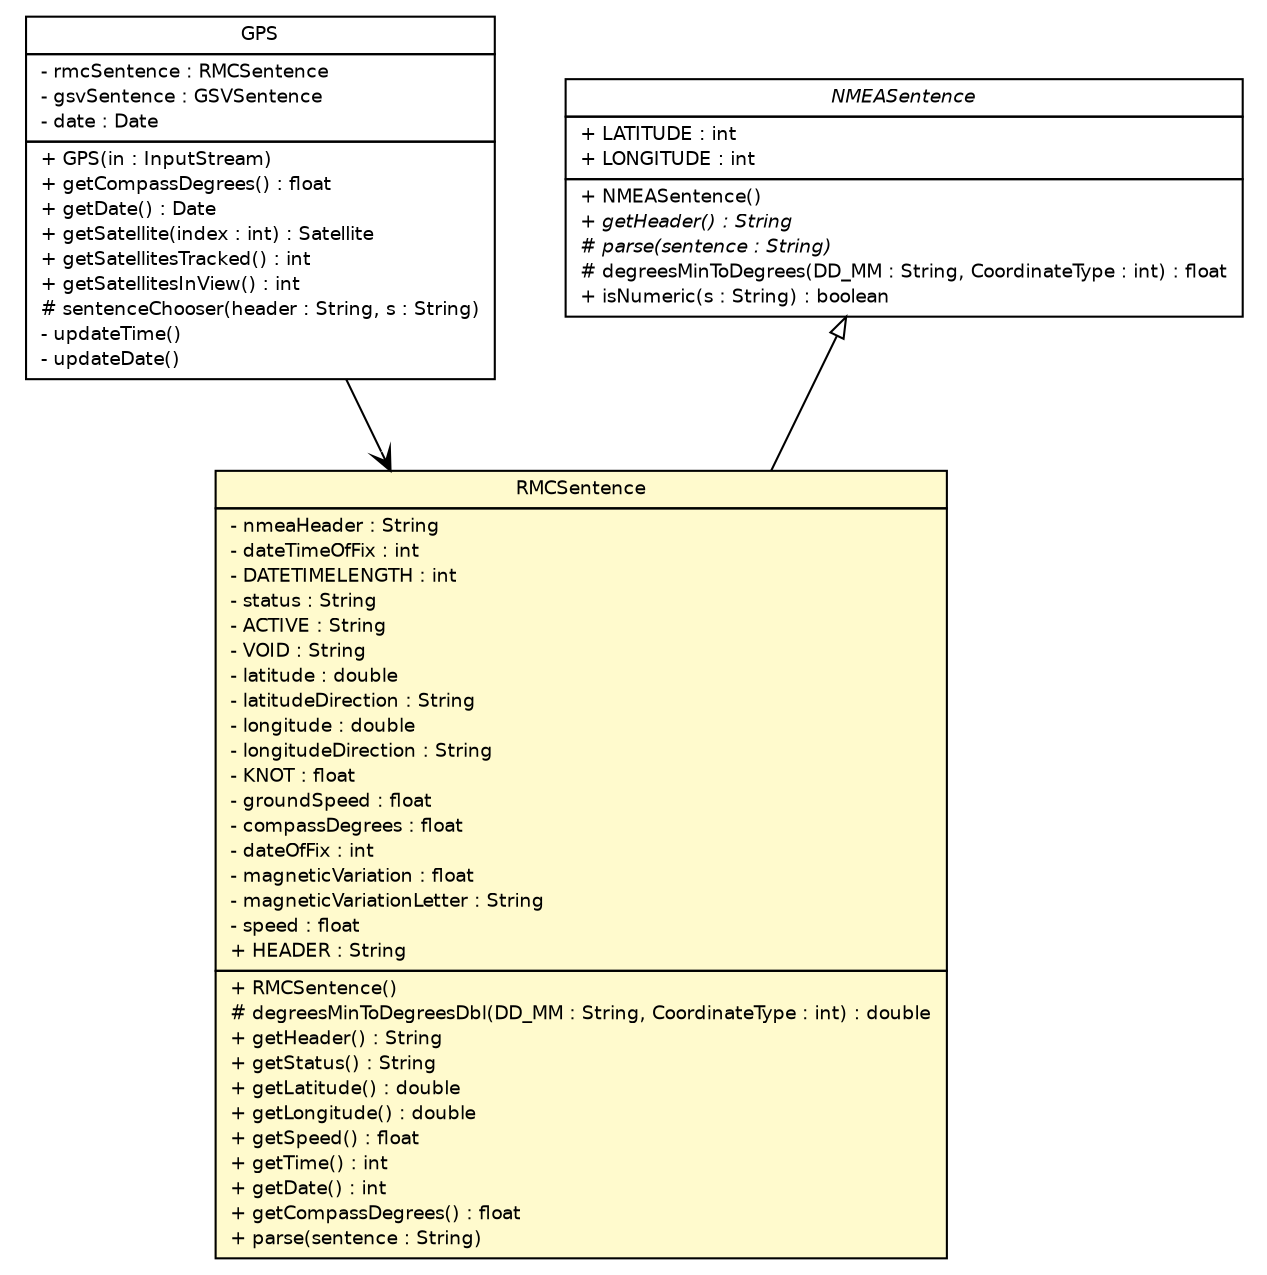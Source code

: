 #!/usr/local/bin/dot
#
# Class diagram 
# Generated by UMLGraph version R5_6-24-gf6e263 (http://www.umlgraph.org/)
#

digraph G {
	edge [fontname="Helvetica",fontsize=10,labelfontname="Helvetica",labelfontsize=10];
	node [fontname="Helvetica",fontsize=10,shape=plaintext];
	nodesep=0.25;
	ranksep=0.5;
	// lejos.hardware.gps.GPS
	c8589 [label=<<table title="lejos.hardware.gps.GPS" border="0" cellborder="1" cellspacing="0" cellpadding="2" port="p" href="./GPS.html">
		<tr><td><table border="0" cellspacing="0" cellpadding="1">
<tr><td align="center" balign="center"> GPS </td></tr>
		</table></td></tr>
		<tr><td><table border="0" cellspacing="0" cellpadding="1">
<tr><td align="left" balign="left"> - rmcSentence : RMCSentence </td></tr>
<tr><td align="left" balign="left"> - gsvSentence : GSVSentence </td></tr>
<tr><td align="left" balign="left"> - date : Date </td></tr>
		</table></td></tr>
		<tr><td><table border="0" cellspacing="0" cellpadding="1">
<tr><td align="left" balign="left"> + GPS(in : InputStream) </td></tr>
<tr><td align="left" balign="left"> + getCompassDegrees() : float </td></tr>
<tr><td align="left" balign="left"> + getDate() : Date </td></tr>
<tr><td align="left" balign="left"> + getSatellite(index : int) : Satellite </td></tr>
<tr><td align="left" balign="left"> + getSatellitesTracked() : int </td></tr>
<tr><td align="left" balign="left"> + getSatellitesInView() : int </td></tr>
<tr><td align="left" balign="left"> # sentenceChooser(header : String, s : String) </td></tr>
<tr><td align="left" balign="left"> - updateTime() </td></tr>
<tr><td align="left" balign="left"> - updateDate() </td></tr>
		</table></td></tr>
		</table>>, URL="./GPS.html", fontname="Helvetica", fontcolor="black", fontsize=9.0];
	// lejos.hardware.gps.NMEASentence
	c8593 [label=<<table title="lejos.hardware.gps.NMEASentence" border="0" cellborder="1" cellspacing="0" cellpadding="2" port="p" href="./NMEASentence.html">
		<tr><td><table border="0" cellspacing="0" cellpadding="1">
<tr><td align="center" balign="center"><font face="Helvetica-Oblique"> NMEASentence </font></td></tr>
		</table></td></tr>
		<tr><td><table border="0" cellspacing="0" cellpadding="1">
<tr><td align="left" balign="left"> + LATITUDE : int </td></tr>
<tr><td align="left" balign="left"> + LONGITUDE : int </td></tr>
		</table></td></tr>
		<tr><td><table border="0" cellspacing="0" cellpadding="1">
<tr><td align="left" balign="left"> + NMEASentence() </td></tr>
<tr><td align="left" balign="left"><font face="Helvetica-Oblique" point-size="9.0"> + getHeader() : String </font></td></tr>
<tr><td align="left" balign="left"><font face="Helvetica-Oblique" point-size="9.0"> # parse(sentence : String) </font></td></tr>
<tr><td align="left" balign="left"> # degreesMinToDegrees(DD_MM : String, CoordinateType : int) : float </td></tr>
<tr><td align="left" balign="left"> + isNumeric(s : String) : boolean </td></tr>
		</table></td></tr>
		</table>>, URL="./NMEASentence.html", fontname="Helvetica", fontcolor="black", fontsize=9.0];
	// lejos.hardware.gps.RMCSentence
	c8594 [label=<<table title="lejos.hardware.gps.RMCSentence" border="0" cellborder="1" cellspacing="0" cellpadding="2" port="p" bgcolor="lemonChiffon" href="./RMCSentence.html">
		<tr><td><table border="0" cellspacing="0" cellpadding="1">
<tr><td align="center" balign="center"> RMCSentence </td></tr>
		</table></td></tr>
		<tr><td><table border="0" cellspacing="0" cellpadding="1">
<tr><td align="left" balign="left"> - nmeaHeader : String </td></tr>
<tr><td align="left" balign="left"> - dateTimeOfFix : int </td></tr>
<tr><td align="left" balign="left"> - DATETIMELENGTH : int </td></tr>
<tr><td align="left" balign="left"> - status : String </td></tr>
<tr><td align="left" balign="left"> - ACTIVE : String </td></tr>
<tr><td align="left" balign="left"> - VOID : String </td></tr>
<tr><td align="left" balign="left"> - latitude : double </td></tr>
<tr><td align="left" balign="left"> - latitudeDirection : String </td></tr>
<tr><td align="left" balign="left"> - longitude : double </td></tr>
<tr><td align="left" balign="left"> - longitudeDirection : String </td></tr>
<tr><td align="left" balign="left"> - KNOT : float </td></tr>
<tr><td align="left" balign="left"> - groundSpeed : float </td></tr>
<tr><td align="left" balign="left"> - compassDegrees : float </td></tr>
<tr><td align="left" balign="left"> - dateOfFix : int </td></tr>
<tr><td align="left" balign="left"> - magneticVariation : float </td></tr>
<tr><td align="left" balign="left"> - magneticVariationLetter : String </td></tr>
<tr><td align="left" balign="left"> - speed : float </td></tr>
<tr><td align="left" balign="left"> + HEADER : String </td></tr>
		</table></td></tr>
		<tr><td><table border="0" cellspacing="0" cellpadding="1">
<tr><td align="left" balign="left"> + RMCSentence() </td></tr>
<tr><td align="left" balign="left"> # degreesMinToDegreesDbl(DD_MM : String, CoordinateType : int) : double </td></tr>
<tr><td align="left" balign="left"> + getHeader() : String </td></tr>
<tr><td align="left" balign="left"> + getStatus() : String </td></tr>
<tr><td align="left" balign="left"> + getLatitude() : double </td></tr>
<tr><td align="left" balign="left"> + getLongitude() : double </td></tr>
<tr><td align="left" balign="left"> + getSpeed() : float </td></tr>
<tr><td align="left" balign="left"> + getTime() : int </td></tr>
<tr><td align="left" balign="left"> + getDate() : int </td></tr>
<tr><td align="left" balign="left"> + getCompassDegrees() : float </td></tr>
<tr><td align="left" balign="left"> + parse(sentence : String) </td></tr>
		</table></td></tr>
		</table>>, URL="./RMCSentence.html", fontname="Helvetica", fontcolor="black", fontsize=9.0];
	//lejos.hardware.gps.RMCSentence extends lejos.hardware.gps.NMEASentence
	c8593:p -> c8594:p [dir=back,arrowtail=empty];
	// lejos.hardware.gps.GPS NAVASSOC lejos.hardware.gps.RMCSentence
	c8589:p -> c8594:p [taillabel="", label="", headlabel="", fontname="Helvetica", fontcolor="black", fontsize=10.0, color="black", arrowhead=open];
}

